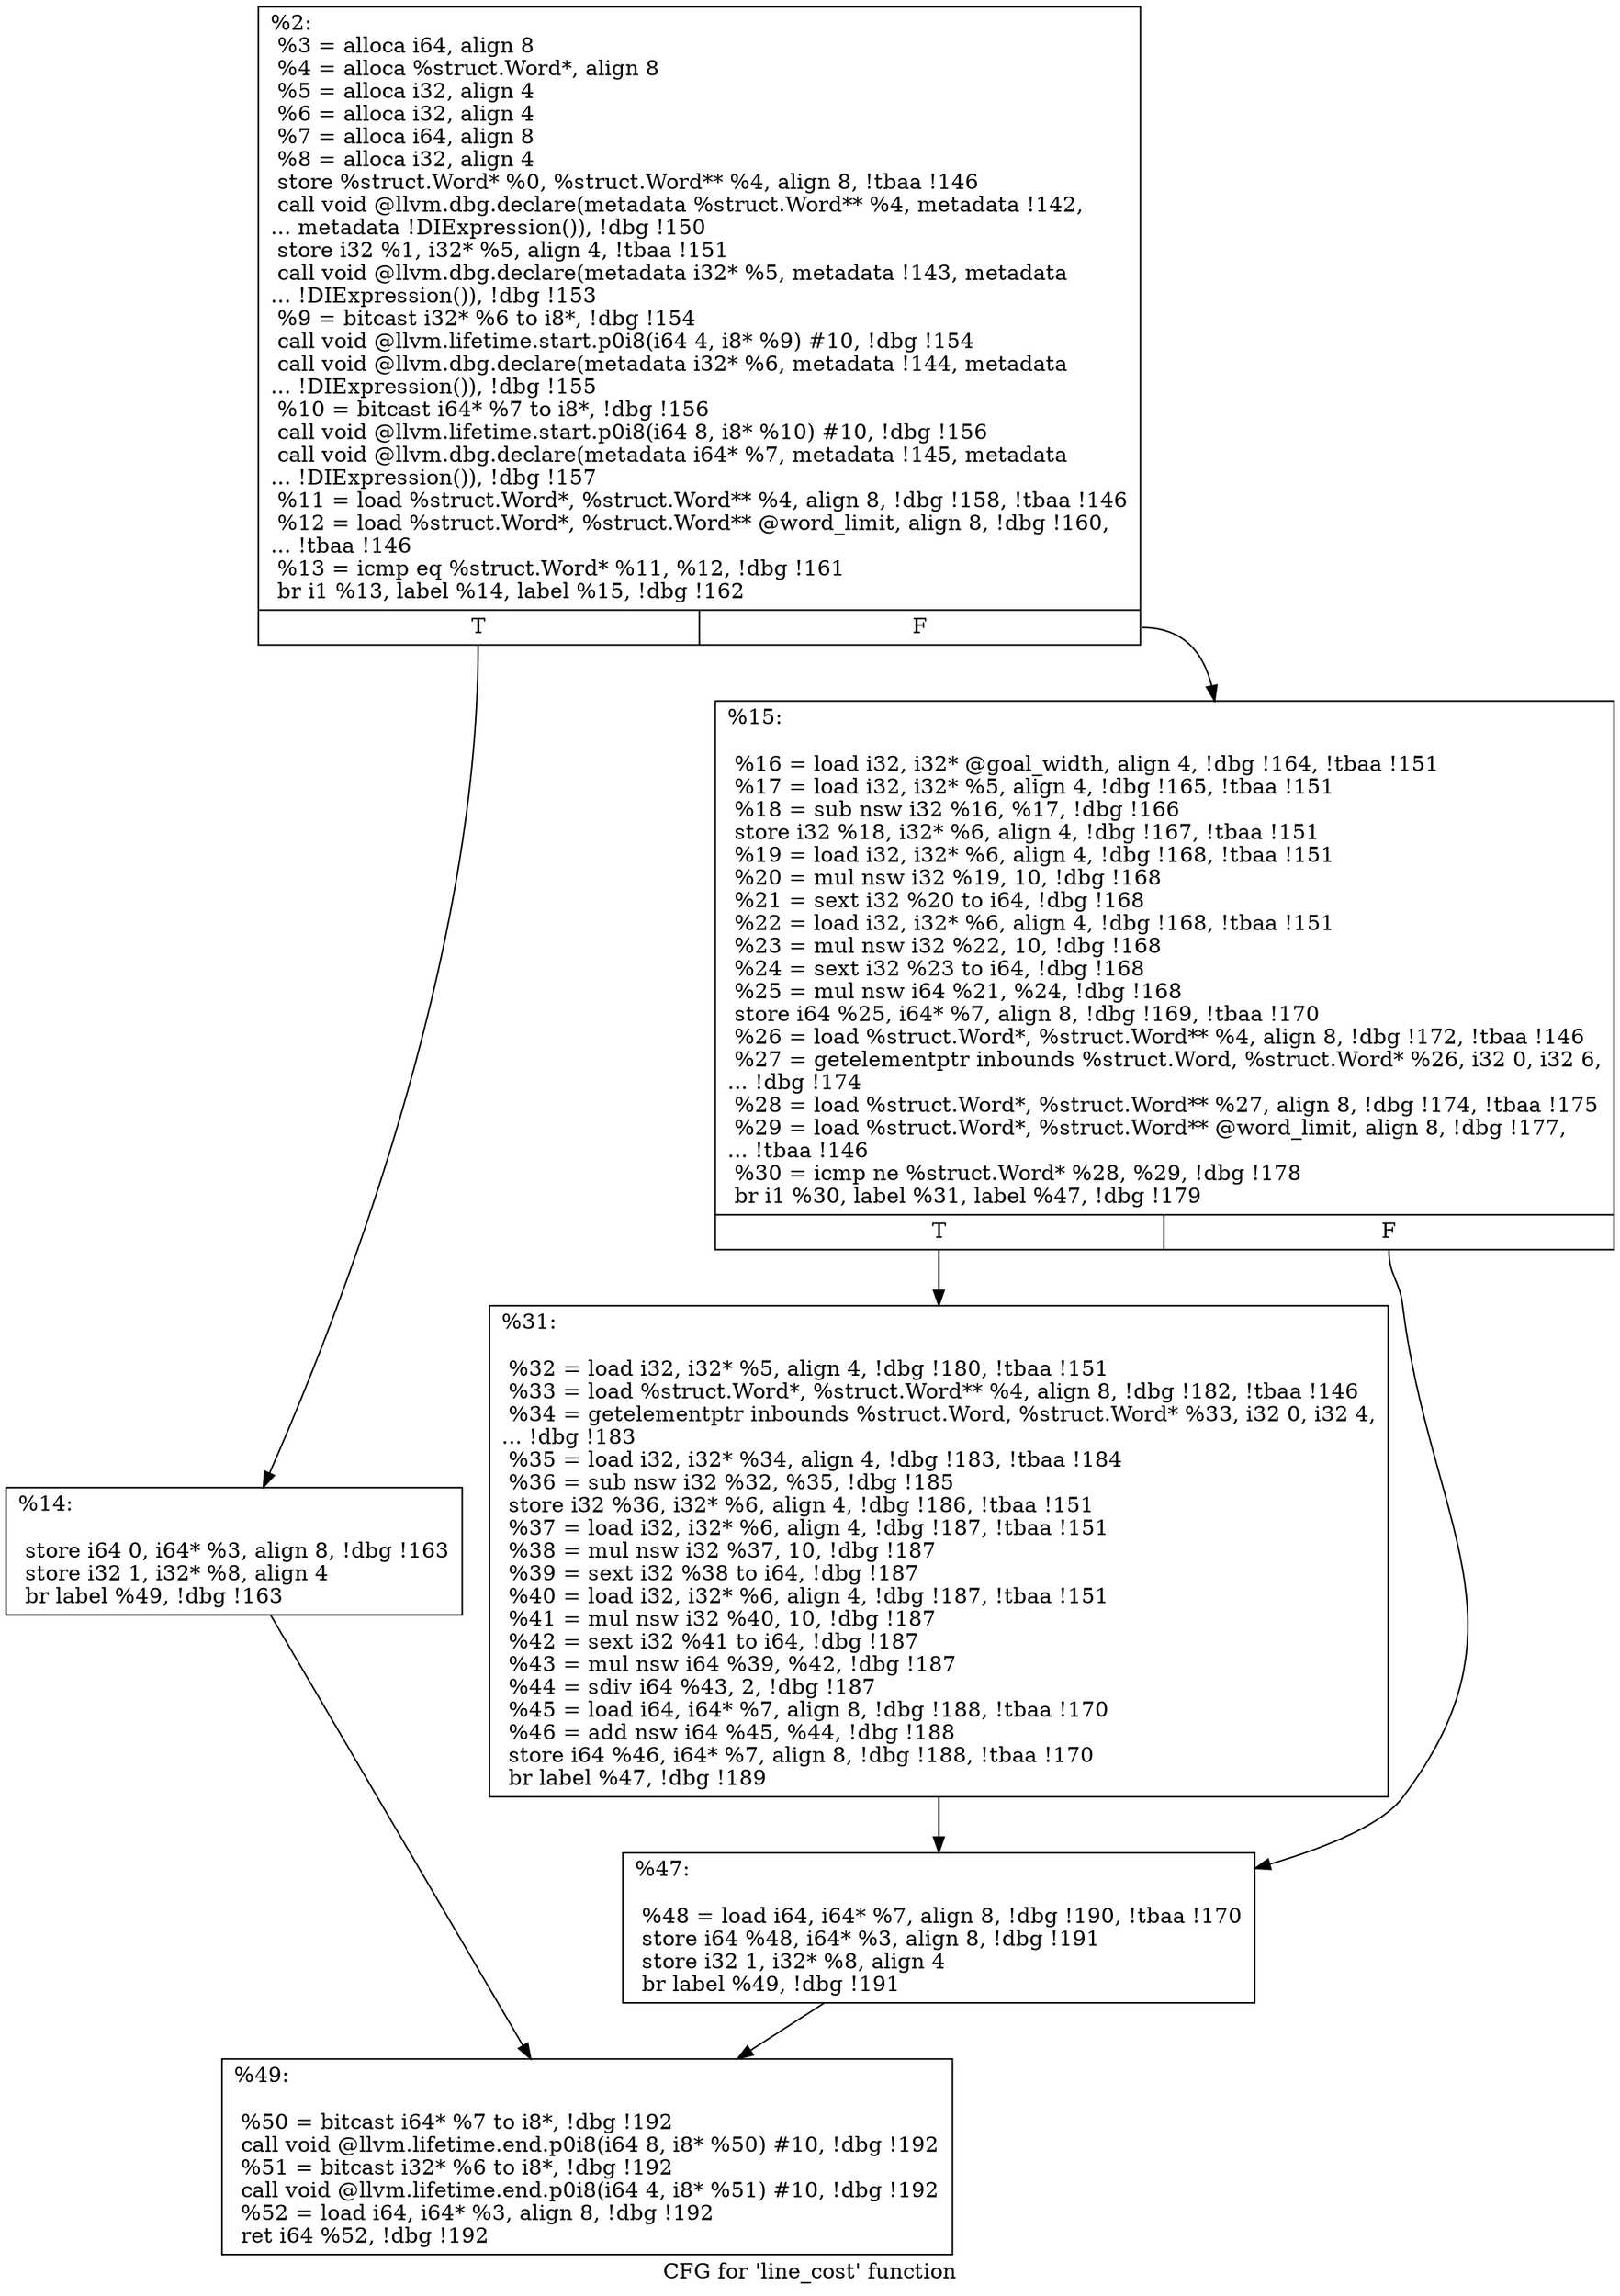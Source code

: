 digraph "CFG for 'line_cost' function" {
	label="CFG for 'line_cost' function";

	Node0xbf3b00 [shape=record,label="{%2:\l  %3 = alloca i64, align 8\l  %4 = alloca %struct.Word*, align 8\l  %5 = alloca i32, align 4\l  %6 = alloca i32, align 4\l  %7 = alloca i64, align 8\l  %8 = alloca i32, align 4\l  store %struct.Word* %0, %struct.Word** %4, align 8, !tbaa !146\l  call void @llvm.dbg.declare(metadata %struct.Word** %4, metadata !142,\l... metadata !DIExpression()), !dbg !150\l  store i32 %1, i32* %5, align 4, !tbaa !151\l  call void @llvm.dbg.declare(metadata i32* %5, metadata !143, metadata\l... !DIExpression()), !dbg !153\l  %9 = bitcast i32* %6 to i8*, !dbg !154\l  call void @llvm.lifetime.start.p0i8(i64 4, i8* %9) #10, !dbg !154\l  call void @llvm.dbg.declare(metadata i32* %6, metadata !144, metadata\l... !DIExpression()), !dbg !155\l  %10 = bitcast i64* %7 to i8*, !dbg !156\l  call void @llvm.lifetime.start.p0i8(i64 8, i8* %10) #10, !dbg !156\l  call void @llvm.dbg.declare(metadata i64* %7, metadata !145, metadata\l... !DIExpression()), !dbg !157\l  %11 = load %struct.Word*, %struct.Word** %4, align 8, !dbg !158, !tbaa !146\l  %12 = load %struct.Word*, %struct.Word** @word_limit, align 8, !dbg !160,\l... !tbaa !146\l  %13 = icmp eq %struct.Word* %11, %12, !dbg !161\l  br i1 %13, label %14, label %15, !dbg !162\l|{<s0>T|<s1>F}}"];
	Node0xbf3b00:s0 -> Node0xbf3bb0;
	Node0xbf3b00:s1 -> Node0xbf3c00;
	Node0xbf3bb0 [shape=record,label="{%14:\l\l  store i64 0, i64* %3, align 8, !dbg !163\l  store i32 1, i32* %8, align 4\l  br label %49, !dbg !163\l}"];
	Node0xbf3bb0 -> Node0xbf3cf0;
	Node0xbf3c00 [shape=record,label="{%15:\l\l  %16 = load i32, i32* @goal_width, align 4, !dbg !164, !tbaa !151\l  %17 = load i32, i32* %5, align 4, !dbg !165, !tbaa !151\l  %18 = sub nsw i32 %16, %17, !dbg !166\l  store i32 %18, i32* %6, align 4, !dbg !167, !tbaa !151\l  %19 = load i32, i32* %6, align 4, !dbg !168, !tbaa !151\l  %20 = mul nsw i32 %19, 10, !dbg !168\l  %21 = sext i32 %20 to i64, !dbg !168\l  %22 = load i32, i32* %6, align 4, !dbg !168, !tbaa !151\l  %23 = mul nsw i32 %22, 10, !dbg !168\l  %24 = sext i32 %23 to i64, !dbg !168\l  %25 = mul nsw i64 %21, %24, !dbg !168\l  store i64 %25, i64* %7, align 8, !dbg !169, !tbaa !170\l  %26 = load %struct.Word*, %struct.Word** %4, align 8, !dbg !172, !tbaa !146\l  %27 = getelementptr inbounds %struct.Word, %struct.Word* %26, i32 0, i32 6,\l... !dbg !174\l  %28 = load %struct.Word*, %struct.Word** %27, align 8, !dbg !174, !tbaa !175\l  %29 = load %struct.Word*, %struct.Word** @word_limit, align 8, !dbg !177,\l... !tbaa !146\l  %30 = icmp ne %struct.Word* %28, %29, !dbg !178\l  br i1 %30, label %31, label %47, !dbg !179\l|{<s0>T|<s1>F}}"];
	Node0xbf3c00:s0 -> Node0xbf3c50;
	Node0xbf3c00:s1 -> Node0xbf3ca0;
	Node0xbf3c50 [shape=record,label="{%31:\l\l  %32 = load i32, i32* %5, align 4, !dbg !180, !tbaa !151\l  %33 = load %struct.Word*, %struct.Word** %4, align 8, !dbg !182, !tbaa !146\l  %34 = getelementptr inbounds %struct.Word, %struct.Word* %33, i32 0, i32 4,\l... !dbg !183\l  %35 = load i32, i32* %34, align 4, !dbg !183, !tbaa !184\l  %36 = sub nsw i32 %32, %35, !dbg !185\l  store i32 %36, i32* %6, align 4, !dbg !186, !tbaa !151\l  %37 = load i32, i32* %6, align 4, !dbg !187, !tbaa !151\l  %38 = mul nsw i32 %37, 10, !dbg !187\l  %39 = sext i32 %38 to i64, !dbg !187\l  %40 = load i32, i32* %6, align 4, !dbg !187, !tbaa !151\l  %41 = mul nsw i32 %40, 10, !dbg !187\l  %42 = sext i32 %41 to i64, !dbg !187\l  %43 = mul nsw i64 %39, %42, !dbg !187\l  %44 = sdiv i64 %43, 2, !dbg !187\l  %45 = load i64, i64* %7, align 8, !dbg !188, !tbaa !170\l  %46 = add nsw i64 %45, %44, !dbg !188\l  store i64 %46, i64* %7, align 8, !dbg !188, !tbaa !170\l  br label %47, !dbg !189\l}"];
	Node0xbf3c50 -> Node0xbf3ca0;
	Node0xbf3ca0 [shape=record,label="{%47:\l\l  %48 = load i64, i64* %7, align 8, !dbg !190, !tbaa !170\l  store i64 %48, i64* %3, align 8, !dbg !191\l  store i32 1, i32* %8, align 4\l  br label %49, !dbg !191\l}"];
	Node0xbf3ca0 -> Node0xbf3cf0;
	Node0xbf3cf0 [shape=record,label="{%49:\l\l  %50 = bitcast i64* %7 to i8*, !dbg !192\l  call void @llvm.lifetime.end.p0i8(i64 8, i8* %50) #10, !dbg !192\l  %51 = bitcast i32* %6 to i8*, !dbg !192\l  call void @llvm.lifetime.end.p0i8(i64 4, i8* %51) #10, !dbg !192\l  %52 = load i64, i64* %3, align 8, !dbg !192\l  ret i64 %52, !dbg !192\l}"];
}
